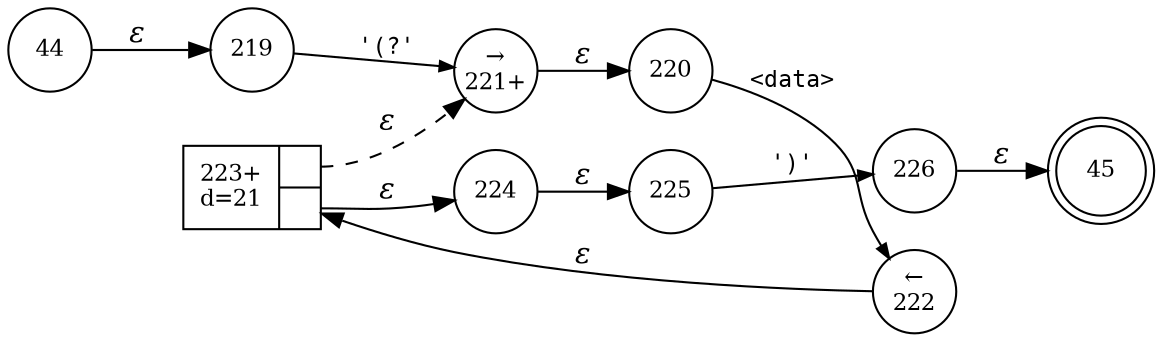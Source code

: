 digraph ATN {
rankdir=LR;
s45[fontsize=11, label="45", shape=doublecircle, fixedsize=true, width=.6];
s224[fontsize=11,label="224", shape=circle, fixedsize=true, width=.55, peripheries=1];
s225[fontsize=11,label="225", shape=circle, fixedsize=true, width=.55, peripheries=1];
s226[fontsize=11,label="226", shape=circle, fixedsize=true, width=.55, peripheries=1];
s219[fontsize=11,label="219", shape=circle, fixedsize=true, width=.55, peripheries=1];
s44[fontsize=11,label="44", shape=circle, fixedsize=true, width=.55, peripheries=1];
s220[fontsize=11,label="220", shape=circle, fixedsize=true, width=.55, peripheries=1];
s221[fontsize=11,label="&rarr;\n221+", shape=circle, fixedsize=true, width=.55, peripheries=1];
s222[fontsize=11,label="&larr;\n222", shape=circle, fixedsize=true, width=.55, peripheries=1];
s223[fontsize=11,label="{223+\nd=21|{<p0>|<p1>}}", shape=record, fixedsize=false, peripheries=1];
s44 -> s219 [fontname="Times-Italic", label="&epsilon;"];
s219 -> s221 [fontsize=11, fontname="Courier", arrowsize=.7, label = "'(?'", arrowhead = normal];
s221 -> s220 [fontname="Times-Italic", label="&epsilon;"];
s220 -> s222 [fontsize=11, fontname="Courier", arrowsize=.7, label = "<data>", arrowhead = normal];
s222 -> s223 [fontname="Times-Italic", label="&epsilon;"];
s223:p0 -> s221 [fontname="Times-Italic", label="&epsilon;", style="dashed"];
s223:p1 -> s224 [fontname="Times-Italic", label="&epsilon;"];
s224 -> s225 [fontname="Times-Italic", label="&epsilon;"];
s225 -> s226 [fontsize=11, fontname="Courier", arrowsize=.7, label = "')'", arrowhead = normal];
s226 -> s45 [fontname="Times-Italic", label="&epsilon;"];
}